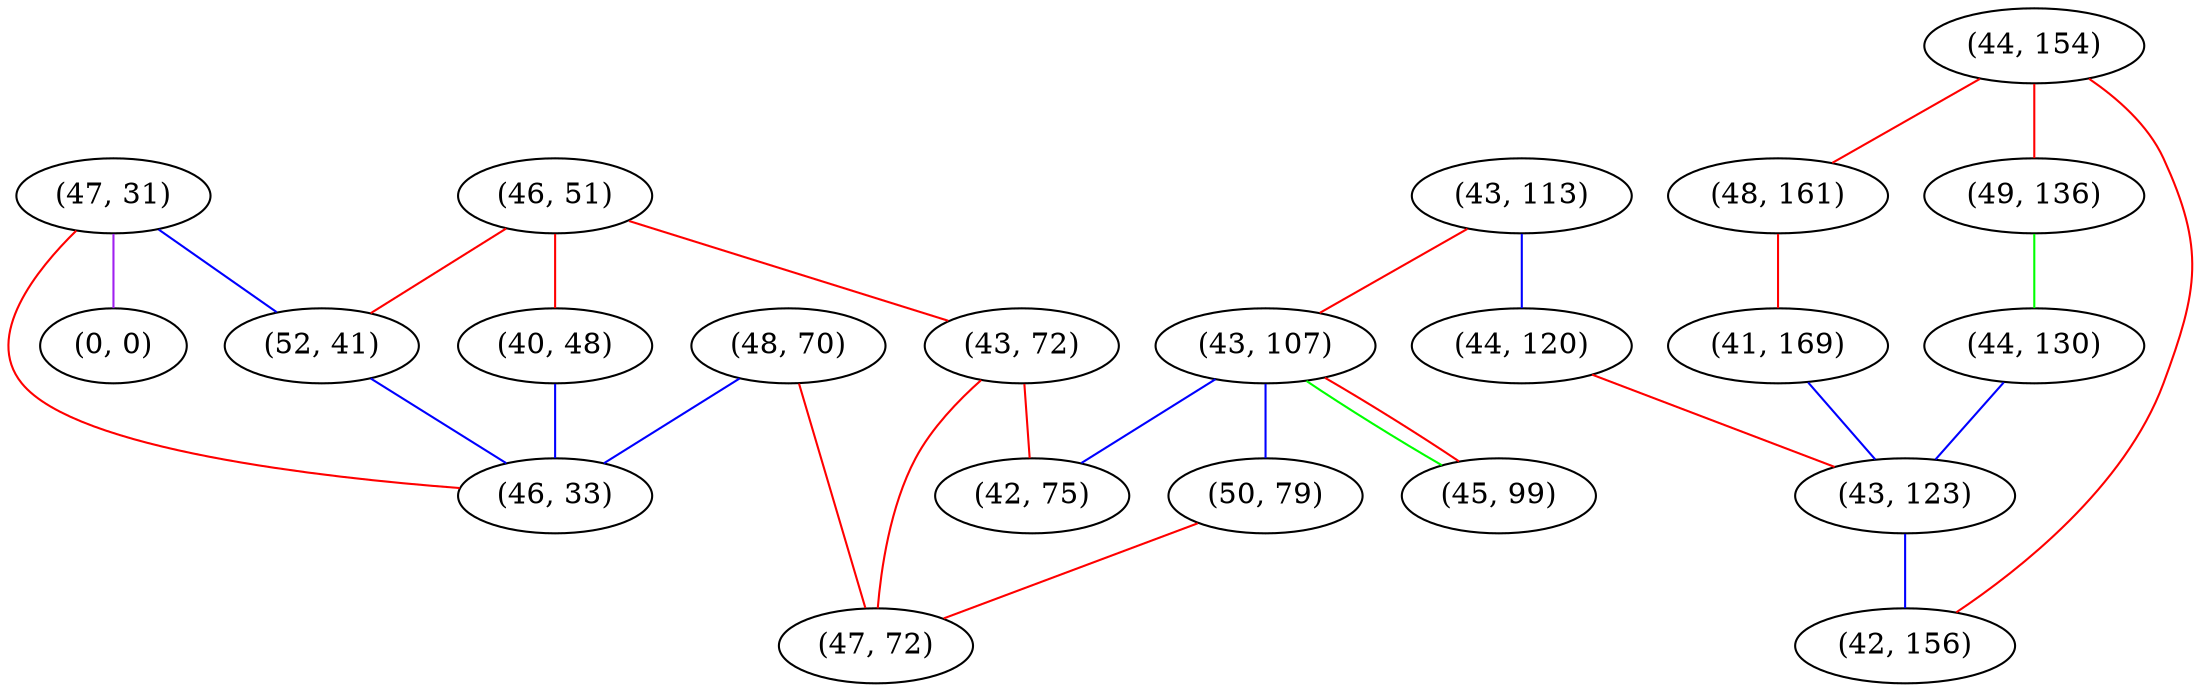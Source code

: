 graph "" {
"(46, 51)";
"(44, 154)";
"(49, 136)";
"(43, 113)";
"(47, 31)";
"(48, 161)";
"(52, 41)";
"(40, 48)";
"(44, 130)";
"(0, 0)";
"(43, 107)";
"(43, 72)";
"(48, 70)";
"(42, 75)";
"(45, 99)";
"(50, 79)";
"(41, 169)";
"(44, 120)";
"(46, 33)";
"(47, 72)";
"(43, 123)";
"(42, 156)";
"(46, 51)" -- "(43, 72)"  [color=red, key=0, weight=1];
"(46, 51)" -- "(40, 48)"  [color=red, key=0, weight=1];
"(46, 51)" -- "(52, 41)"  [color=red, key=0, weight=1];
"(44, 154)" -- "(48, 161)"  [color=red, key=0, weight=1];
"(44, 154)" -- "(49, 136)"  [color=red, key=0, weight=1];
"(44, 154)" -- "(42, 156)"  [color=red, key=0, weight=1];
"(49, 136)" -- "(44, 130)"  [color=green, key=0, weight=2];
"(43, 113)" -- "(43, 107)"  [color=red, key=0, weight=1];
"(43, 113)" -- "(44, 120)"  [color=blue, key=0, weight=3];
"(47, 31)" -- "(46, 33)"  [color=red, key=0, weight=1];
"(47, 31)" -- "(0, 0)"  [color=purple, key=0, weight=4];
"(47, 31)" -- "(52, 41)"  [color=blue, key=0, weight=3];
"(48, 161)" -- "(41, 169)"  [color=red, key=0, weight=1];
"(52, 41)" -- "(46, 33)"  [color=blue, key=0, weight=3];
"(40, 48)" -- "(46, 33)"  [color=blue, key=0, weight=3];
"(44, 130)" -- "(43, 123)"  [color=blue, key=0, weight=3];
"(43, 107)" -- "(50, 79)"  [color=blue, key=0, weight=3];
"(43, 107)" -- "(42, 75)"  [color=blue, key=0, weight=3];
"(43, 107)" -- "(45, 99)"  [color=green, key=0, weight=2];
"(43, 107)" -- "(45, 99)"  [color=red, key=1, weight=1];
"(43, 72)" -- "(47, 72)"  [color=red, key=0, weight=1];
"(43, 72)" -- "(42, 75)"  [color=red, key=0, weight=1];
"(48, 70)" -- "(46, 33)"  [color=blue, key=0, weight=3];
"(48, 70)" -- "(47, 72)"  [color=red, key=0, weight=1];
"(50, 79)" -- "(47, 72)"  [color=red, key=0, weight=1];
"(41, 169)" -- "(43, 123)"  [color=blue, key=0, weight=3];
"(44, 120)" -- "(43, 123)"  [color=red, key=0, weight=1];
"(43, 123)" -- "(42, 156)"  [color=blue, key=0, weight=3];
}
